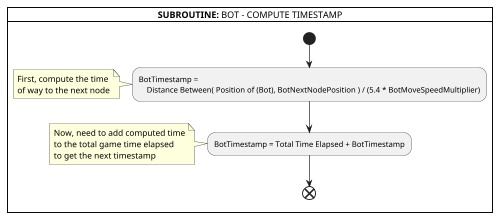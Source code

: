 @startuml

scale 500 width

card "**SUBROUTINE:** BOT - COMPUTE TIMESTAMP" {
    start

    :BotTimestamp =
        Distance Between( Position of (Bot), BotNextNodePosition ) / (5.4 * BotMoveSpeedMultiplier);
    note left: First, compute the time\nof way to the next node

    :BotTimestamp = Total Time Elapsed + BotTimestamp;
    note left: Now, need to add computed time\nto the total game time elapsed\nto get the next timestamp

    end;
}

@enduml
